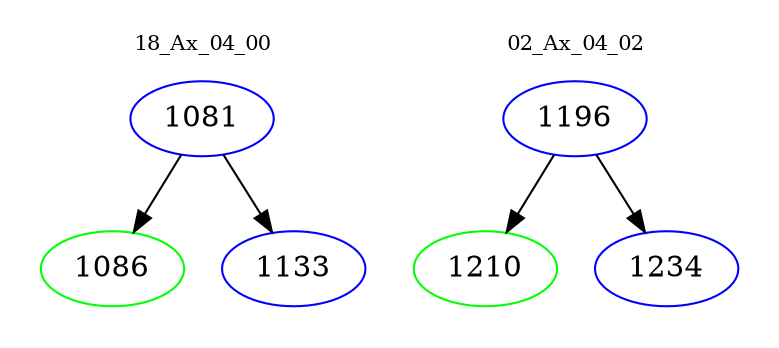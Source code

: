 digraph{
subgraph cluster_0 {
color = white
label = "18_Ax_04_00";
fontsize=10;
T0_1081 [label="1081", color="blue"]
T0_1081 -> T0_1086 [color="black"]
T0_1086 [label="1086", color="green"]
T0_1081 -> T0_1133 [color="black"]
T0_1133 [label="1133", color="blue"]
}
subgraph cluster_1 {
color = white
label = "02_Ax_04_02";
fontsize=10;
T1_1196 [label="1196", color="blue"]
T1_1196 -> T1_1210 [color="black"]
T1_1210 [label="1210", color="green"]
T1_1196 -> T1_1234 [color="black"]
T1_1234 [label="1234", color="blue"]
}
}
